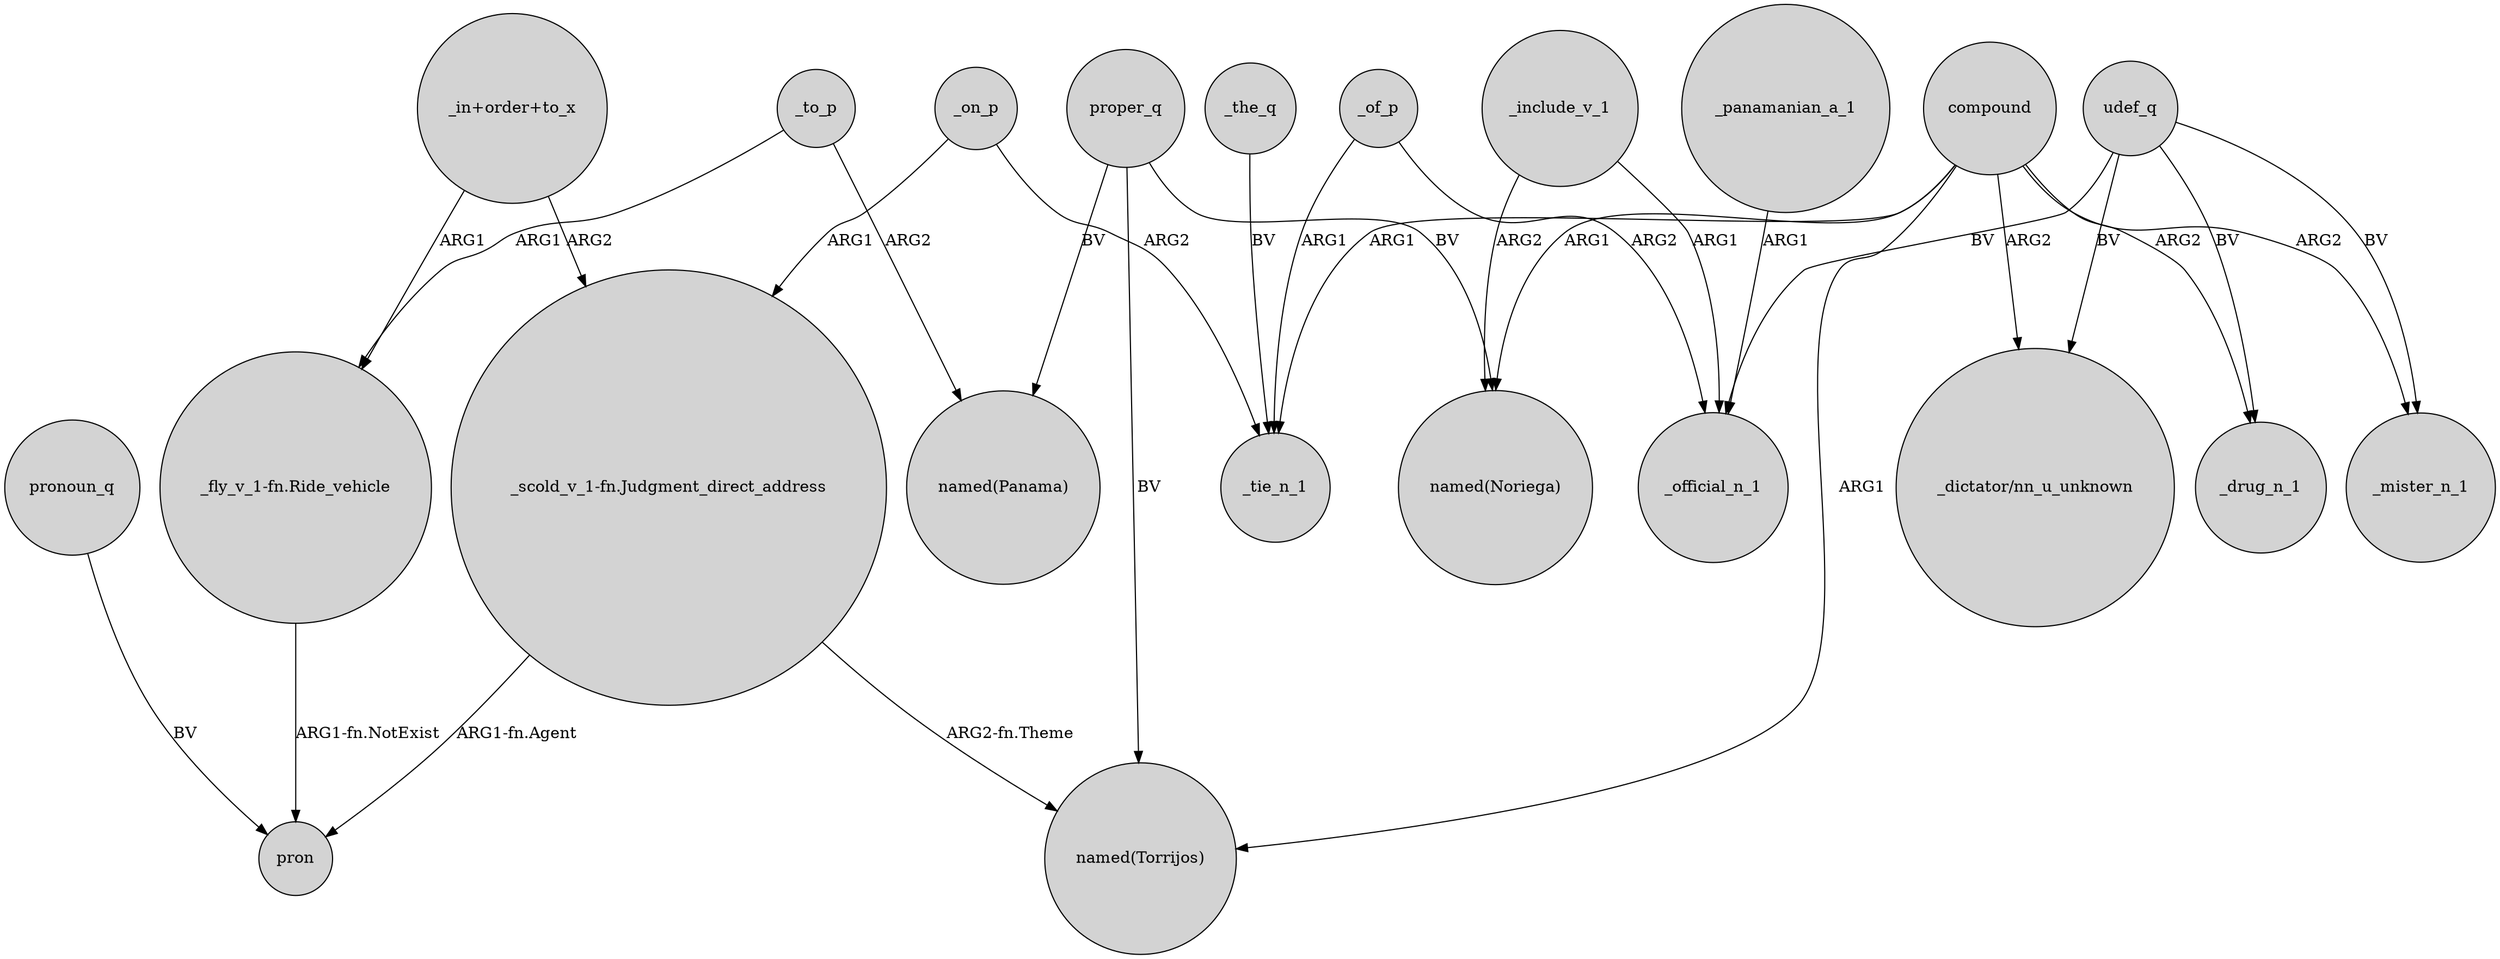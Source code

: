 digraph {
	node [shape=circle style=filled]
	_on_p -> "_scold_v_1-fn.Judgment_direct_address" [label=ARG1]
	_of_p -> _official_n_1 [label=ARG2]
	_panamanian_a_1 -> _official_n_1 [label=ARG1]
	compound -> "_dictator/nn_u_unknown" [label=ARG2]
	_on_p -> _tie_n_1 [label=ARG2]
	compound -> _mister_n_1 [label=ARG2]
	udef_q -> _mister_n_1 [label=BV]
	compound -> _tie_n_1 [label=ARG1]
	udef_q -> _drug_n_1 [label=BV]
	proper_q -> "named(Noriega)" [label=BV]
	_to_p -> "_fly_v_1-fn.Ride_vehicle" [label=ARG1]
	_the_q -> _tie_n_1 [label=BV]
	proper_q -> "named(Panama)" [label=BV]
	_include_v_1 -> _official_n_1 [label=ARG1]
	_of_p -> _tie_n_1 [label=ARG1]
	pronoun_q -> pron [label=BV]
	_include_v_1 -> "named(Noriega)" [label=ARG2]
	compound -> "named(Noriega)" [label=ARG1]
	udef_q -> _official_n_1 [label=BV]
	"_scold_v_1-fn.Judgment_direct_address" -> pron [label="ARG1-fn.Agent"]
	"_in+order+to_x" -> "_fly_v_1-fn.Ride_vehicle" [label=ARG1]
	compound -> _drug_n_1 [label=ARG2]
	"_scold_v_1-fn.Judgment_direct_address" -> "named(Torrijos)" [label="ARG2-fn.Theme"]
	udef_q -> "_dictator/nn_u_unknown" [label=BV]
	compound -> "named(Torrijos)" [label=ARG1]
	proper_q -> "named(Torrijos)" [label=BV]
	_to_p -> "named(Panama)" [label=ARG2]
	"_in+order+to_x" -> "_scold_v_1-fn.Judgment_direct_address" [label=ARG2]
	"_fly_v_1-fn.Ride_vehicle" -> pron [label="ARG1-fn.NotExist"]
}
